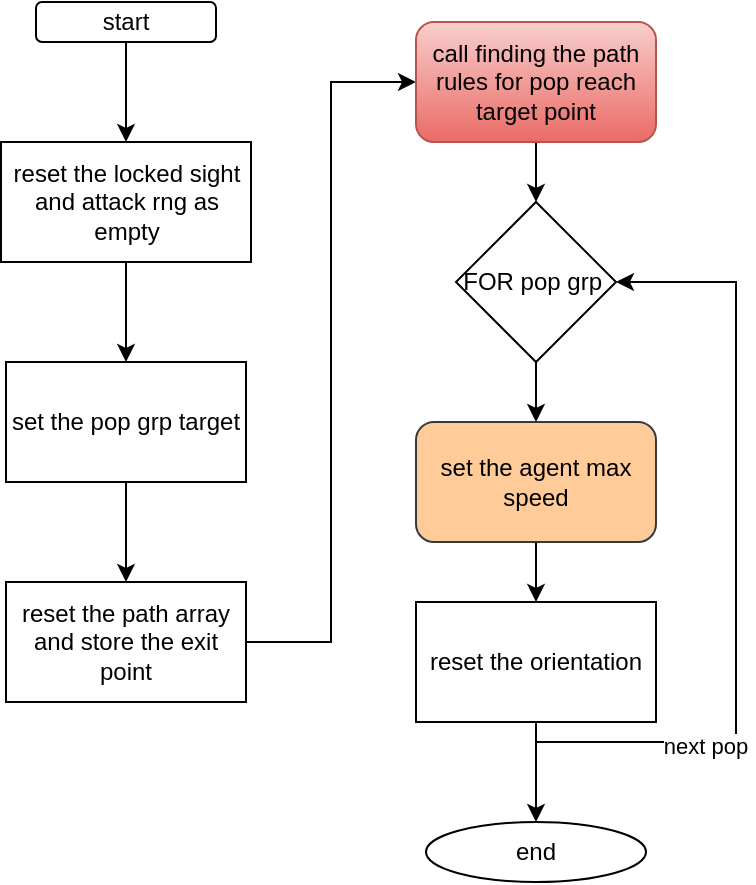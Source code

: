 <mxfile version="17.4.6" type="github">
  <diagram id="Zgwyzn4SymjuZDDv96o8" name="Page-1">
    <mxGraphModel dx="1038" dy="579" grid="1" gridSize="10" guides="1" tooltips="1" connect="1" arrows="1" fold="1" page="1" pageScale="1" pageWidth="850" pageHeight="1100" math="0" shadow="0">
      <root>
        <mxCell id="0" />
        <mxCell id="1" parent="0" />
        <mxCell id="XzVgqLnCtP8nK_mCSvEq-3" value="" style="edgeStyle=orthogonalEdgeStyle;rounded=0;orthogonalLoop=1;jettySize=auto;html=1;" edge="1" parent="1" source="XzVgqLnCtP8nK_mCSvEq-1" target="XzVgqLnCtP8nK_mCSvEq-2">
          <mxGeometry relative="1" as="geometry" />
        </mxCell>
        <mxCell id="XzVgqLnCtP8nK_mCSvEq-1" value="start" style="rounded=1;whiteSpace=wrap;html=1;" vertex="1" parent="1">
          <mxGeometry x="80" y="30" width="90" height="20" as="geometry" />
        </mxCell>
        <mxCell id="XzVgqLnCtP8nK_mCSvEq-5" value="" style="edgeStyle=orthogonalEdgeStyle;rounded=0;orthogonalLoop=1;jettySize=auto;html=1;" edge="1" parent="1" source="XzVgqLnCtP8nK_mCSvEq-2" target="XzVgqLnCtP8nK_mCSvEq-4">
          <mxGeometry relative="1" as="geometry" />
        </mxCell>
        <mxCell id="XzVgqLnCtP8nK_mCSvEq-2" value="reset the locked sight and attack rng as empty" style="rounded=0;whiteSpace=wrap;html=1;" vertex="1" parent="1">
          <mxGeometry x="62.5" y="100" width="125" height="60" as="geometry" />
        </mxCell>
        <mxCell id="XzVgqLnCtP8nK_mCSvEq-7" value="" style="edgeStyle=orthogonalEdgeStyle;rounded=0;orthogonalLoop=1;jettySize=auto;html=1;" edge="1" parent="1" source="XzVgqLnCtP8nK_mCSvEq-4" target="XzVgqLnCtP8nK_mCSvEq-6">
          <mxGeometry relative="1" as="geometry" />
        </mxCell>
        <mxCell id="XzVgqLnCtP8nK_mCSvEq-4" value="set the pop grp target" style="whiteSpace=wrap;html=1;rounded=0;" vertex="1" parent="1">
          <mxGeometry x="65" y="210" width="120" height="60" as="geometry" />
        </mxCell>
        <mxCell id="XzVgqLnCtP8nK_mCSvEq-9" style="edgeStyle=orthogonalEdgeStyle;rounded=0;orthogonalLoop=1;jettySize=auto;html=1;entryX=0;entryY=0.5;entryDx=0;entryDy=0;" edge="1" parent="1" source="XzVgqLnCtP8nK_mCSvEq-6" target="XzVgqLnCtP8nK_mCSvEq-8">
          <mxGeometry relative="1" as="geometry" />
        </mxCell>
        <mxCell id="XzVgqLnCtP8nK_mCSvEq-6" value="reset the path array and store the exit point&lt;span style=&quot;color: rgba(0 , 0 , 0 , 0) ; font-family: monospace ; font-size: 0px&quot;&gt;%3CmxGraphModel%3E%3Croot%3E%3CmxCell%20id%3D%220%22%2F%3E%3CmxCell%20id%3D%221%22%20parent%3D%220%22%2F%3E%3CmxCell%20id%3D%222%22%20value%3D%22call%26amp%3Bnbsp%3BangleBetween%26lt%3Bbr%26gt%3BTwoPoints%22%20style%3D%22rounded%3D1%3BwhiteSpace%3Dwrap%3Bhtml%3D1%3BfillColor%3D%23f8cecc%3BgradientColor%3D%23ea6b66%3BstrokeColor%3D%23b85450%3B%22%20vertex%3D%221%22%20parent%3D%221%22%3E%3CmxGeometry%20x%3D%22240%22%20y%3D%22130%22%20width%3D%22120%22%20height%3D%2260%22%20as%3D%22geometry%22%2F%3E%3C%2FmxCell%3E%3C%2Froot%3E%3C%2FmxGraphModel%3E&lt;/span&gt;" style="whiteSpace=wrap;html=1;rounded=0;" vertex="1" parent="1">
          <mxGeometry x="65" y="320" width="120" height="60" as="geometry" />
        </mxCell>
        <mxCell id="XzVgqLnCtP8nK_mCSvEq-11" value="" style="edgeStyle=orthogonalEdgeStyle;rounded=0;orthogonalLoop=1;jettySize=auto;html=1;" edge="1" parent="1" source="XzVgqLnCtP8nK_mCSvEq-8" target="XzVgqLnCtP8nK_mCSvEq-10">
          <mxGeometry relative="1" as="geometry" />
        </mxCell>
        <mxCell id="XzVgqLnCtP8nK_mCSvEq-8" value="call finding the path rules for pop reach target point" style="rounded=1;whiteSpace=wrap;html=1;fillColor=#f8cecc;gradientColor=#ea6b66;strokeColor=#b85450;" vertex="1" parent="1">
          <mxGeometry x="270" y="40" width="120" height="60" as="geometry" />
        </mxCell>
        <mxCell id="XzVgqLnCtP8nK_mCSvEq-13" value="" style="edgeStyle=orthogonalEdgeStyle;rounded=0;orthogonalLoop=1;jettySize=auto;html=1;" edge="1" parent="1" source="XzVgqLnCtP8nK_mCSvEq-10" target="XzVgqLnCtP8nK_mCSvEq-12">
          <mxGeometry relative="1" as="geometry" />
        </mxCell>
        <mxCell id="XzVgqLnCtP8nK_mCSvEq-10" value="FOR pop grp&amp;nbsp;&lt;span style=&quot;color: rgba(0 , 0 , 0 , 0) ; font-family: monospace ; font-size: 0px&quot;&gt;%3CmxGraphModel%3E%3Croot%3E%3CmxCell%20id%3D%220%22%2F%3E%3CmxCell%20id%3D%221%22%20parent%3D%220%22%2F%3E%3CmxCell%20id%3D%222%22%20value%3D%22set%20the%20agent%20max%20speed%22%20style%3D%22rounded%3D1%3BwhiteSpace%3Dwrap%3Bhtml%3D1%3BfillColor%3D%23ffcc99%3BstrokeColor%3D%2336393d%3B%22%20vertex%3D%221%22%20parent%3D%221%22%3E%3CmxGeometry%20x%3D%22240%22%20y%3D%22220%22%20width%3D%22120%22%20height%3D%2260%22%20as%3D%22geometry%22%2F%3E%3C%2FmxCell%3E%3C%2Froot%3E%3C%2FmxGraphModel%3E&lt;/span&gt;" style="rhombus;whiteSpace=wrap;html=1;" vertex="1" parent="1">
          <mxGeometry x="290" y="130" width="80" height="80" as="geometry" />
        </mxCell>
        <mxCell id="XzVgqLnCtP8nK_mCSvEq-15" value="" style="edgeStyle=orthogonalEdgeStyle;rounded=0;orthogonalLoop=1;jettySize=auto;html=1;" edge="1" parent="1" source="XzVgqLnCtP8nK_mCSvEq-12" target="XzVgqLnCtP8nK_mCSvEq-14">
          <mxGeometry relative="1" as="geometry" />
        </mxCell>
        <mxCell id="XzVgqLnCtP8nK_mCSvEq-12" value="set the agent max speed" style="rounded=1;whiteSpace=wrap;html=1;fillColor=#ffcc99;strokeColor=#36393d;" vertex="1" parent="1">
          <mxGeometry x="270" y="240" width="120" height="60" as="geometry" />
        </mxCell>
        <mxCell id="XzVgqLnCtP8nK_mCSvEq-16" style="edgeStyle=orthogonalEdgeStyle;rounded=0;orthogonalLoop=1;jettySize=auto;html=1;entryX=1;entryY=0.5;entryDx=0;entryDy=0;" edge="1" parent="1" source="XzVgqLnCtP8nK_mCSvEq-14" target="XzVgqLnCtP8nK_mCSvEq-10">
          <mxGeometry relative="1" as="geometry">
            <Array as="points">
              <mxPoint x="330" y="400" />
              <mxPoint x="430" y="400" />
              <mxPoint x="430" y="170" />
            </Array>
          </mxGeometry>
        </mxCell>
        <mxCell id="XzVgqLnCtP8nK_mCSvEq-17" value="next pop&amp;nbsp;" style="edgeLabel;html=1;align=center;verticalAlign=middle;resizable=0;points=[];" vertex="1" connectable="0" parent="XzVgqLnCtP8nK_mCSvEq-16">
          <mxGeometry x="-0.521" y="-2" relative="1" as="geometry">
            <mxPoint as="offset" />
          </mxGeometry>
        </mxCell>
        <mxCell id="XzVgqLnCtP8nK_mCSvEq-19" value="" style="edgeStyle=orthogonalEdgeStyle;rounded=0;orthogonalLoop=1;jettySize=auto;html=1;" edge="1" parent="1" source="XzVgqLnCtP8nK_mCSvEq-14" target="XzVgqLnCtP8nK_mCSvEq-18">
          <mxGeometry relative="1" as="geometry" />
        </mxCell>
        <mxCell id="XzVgqLnCtP8nK_mCSvEq-14" value="reset the orientation" style="rounded=0;whiteSpace=wrap;html=1;" vertex="1" parent="1">
          <mxGeometry x="270" y="330" width="120" height="60" as="geometry" />
        </mxCell>
        <mxCell id="XzVgqLnCtP8nK_mCSvEq-18" value="end" style="ellipse;whiteSpace=wrap;html=1;rounded=0;" vertex="1" parent="1">
          <mxGeometry x="275" y="440" width="110" height="30" as="geometry" />
        </mxCell>
      </root>
    </mxGraphModel>
  </diagram>
</mxfile>
